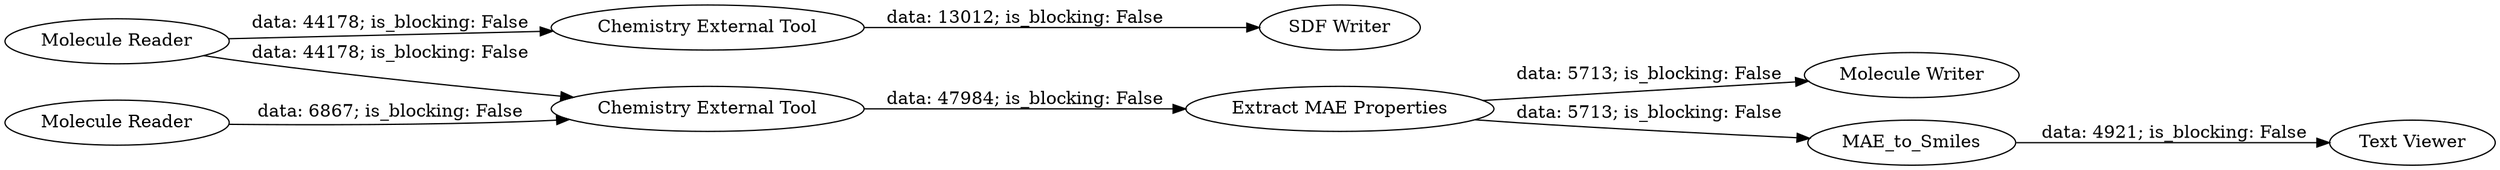 digraph {
	"1944281389332805794_8389" [label="Molecule Writer"]
	"1944281389332805794_8247" [label="Chemistry External Tool"]
	"1944281389332805794_9159" [label="Molecule Reader"]
	"1944281389332805794_8237" [label="Extract MAE Properties"]
	"1944281389332805794_8246" [label="Chemistry External Tool"]
	"1944281389332805794_8229" [label="Molecule Reader"]
	"1944281389332805794_8239" [label="Text Viewer"]
	"1944281389332805794_9160" [label="SDF Writer"]
	"1944281389332805794_8240" [label=MAE_to_Smiles]
	"1944281389332805794_8237" -> "1944281389332805794_8389" [label="data: 5713; is_blocking: False"]
	"1944281389332805794_9159" -> "1944281389332805794_8247" [label="data: 44178; is_blocking: False"]
	"1944281389332805794_8237" -> "1944281389332805794_8240" [label="data: 5713; is_blocking: False"]
	"1944281389332805794_9159" -> "1944281389332805794_8246" [label="data: 44178; is_blocking: False"]
	"1944281389332805794_8229" -> "1944281389332805794_8246" [label="data: 6867; is_blocking: False"]
	"1944281389332805794_8240" -> "1944281389332805794_8239" [label="data: 4921; is_blocking: False"]
	"1944281389332805794_8247" -> "1944281389332805794_9160" [label="data: 13012; is_blocking: False"]
	"1944281389332805794_8246" -> "1944281389332805794_8237" [label="data: 47984; is_blocking: False"]
	rankdir=LR
}
